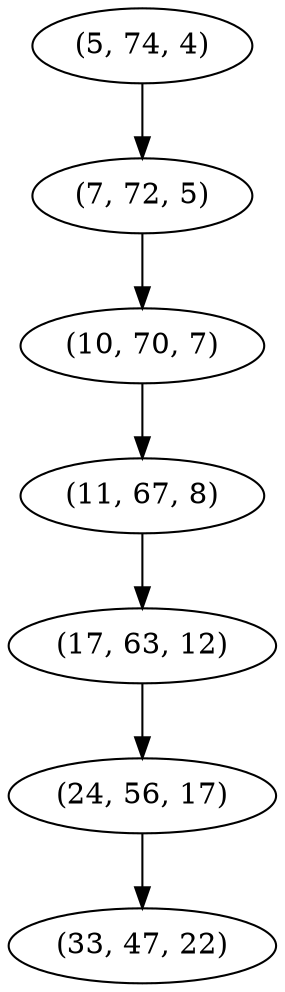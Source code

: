 digraph tree {
    "(5, 74, 4)";
    "(7, 72, 5)";
    "(10, 70, 7)";
    "(11, 67, 8)";
    "(17, 63, 12)";
    "(24, 56, 17)";
    "(33, 47, 22)";
    "(5, 74, 4)" -> "(7, 72, 5)";
    "(7, 72, 5)" -> "(10, 70, 7)";
    "(10, 70, 7)" -> "(11, 67, 8)";
    "(11, 67, 8)" -> "(17, 63, 12)";
    "(17, 63, 12)" -> "(24, 56, 17)";
    "(24, 56, 17)" -> "(33, 47, 22)";
}

